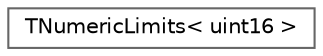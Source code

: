 digraph "Graphical Class Hierarchy"
{
 // INTERACTIVE_SVG=YES
 // LATEX_PDF_SIZE
  bgcolor="transparent";
  edge [fontname=Helvetica,fontsize=10,labelfontname=Helvetica,labelfontsize=10];
  node [fontname=Helvetica,fontsize=10,shape=box,height=0.2,width=0.4];
  rankdir="LR";
  Node0 [id="Node000000",label="TNumericLimits\< uint16 \>",height=0.2,width=0.4,color="grey40", fillcolor="white", style="filled",URL="$db/d47/structTNumericLimits_3_01uint16_01_4.html",tooltip=" "];
}
